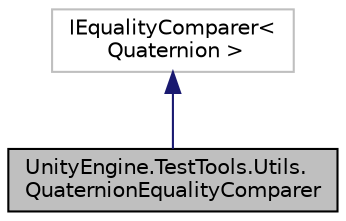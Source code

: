 digraph "UnityEngine.TestTools.Utils.QuaternionEqualityComparer"
{
 // LATEX_PDF_SIZE
  edge [fontname="Helvetica",fontsize="10",labelfontname="Helvetica",labelfontsize="10"];
  node [fontname="Helvetica",fontsize="10",shape=record];
  Node1 [label="UnityEngine.TestTools.Utils.\lQuaternionEqualityComparer",height=0.2,width=0.4,color="black", fillcolor="grey75", style="filled", fontcolor="black",tooltip=" "];
  Node2 -> Node1 [dir="back",color="midnightblue",fontsize="10",style="solid",fontname="Helvetica"];
  Node2 [label="IEqualityComparer\<\l Quaternion \>",height=0.2,width=0.4,color="grey75", fillcolor="white", style="filled",tooltip=" "];
}
